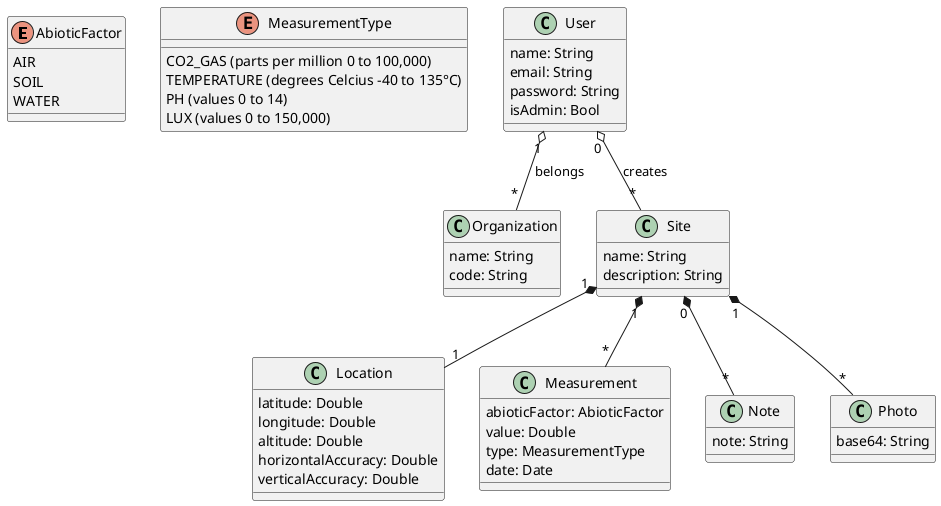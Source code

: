 @startuml

enum AbioticFactor {
  AIR
  SOIL
  WATER
}

enum MeasurementType {
  CO2_GAS (parts per million 0 to 100,000)
  TEMPERATURE (degrees Celcius –40 to 135°C)
  PH (values 0 to 14)
  LUX (values 0 to 150,000)
}

class Location {
  latitude: Double
  longitude: Double
  altitude: Double
  horizontalAccuracy: Double
  verticalAccuracy: Double
}

class Measurement {
  abioticFactor: AbioticFactor
  value: Double
  type: MeasurementType
  date: Date
}

class Note {
  note: String
}

class Organization {
  name: String
  code: String
}

class Photo {
  base64: String
}

class Site {
  name: String
  description: String
}

class User {
  name: String
  email: String
  password: String
  isAdmin: Bool
}

User "0" o-- "*" Site : creates
User "1" o-- "*" Organization : belongs

Site "1" *-- "1" Location
Site "0" *-- "*" Note
Site "1" *-- "*" Photo
Site "1" *-- "*" Measurement

@enduml